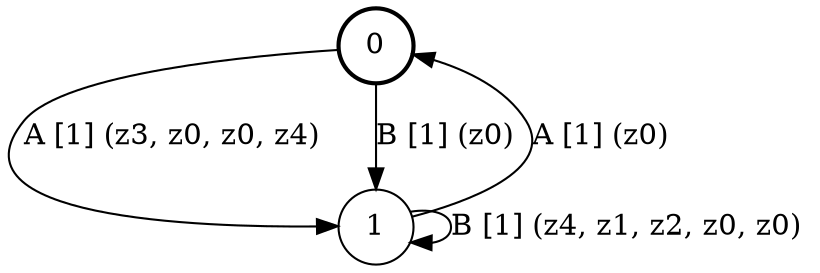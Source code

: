 # generated file, don't try to modify
# command: dot -Tpng <filename> > tree.png
digraph Automaton {
    node [shape = circle];
    0 [style = "bold"];
    0 -> 1 [label = "A [1] (z3, z0, z0, z4) "];
    0 -> 1 [label = "B [1] (z0) "];
    1 -> 0 [label = "A [1] (z0) "];
    1 -> 1 [label = "B [1] (z4, z1, z2, z0, z0) "];
}
